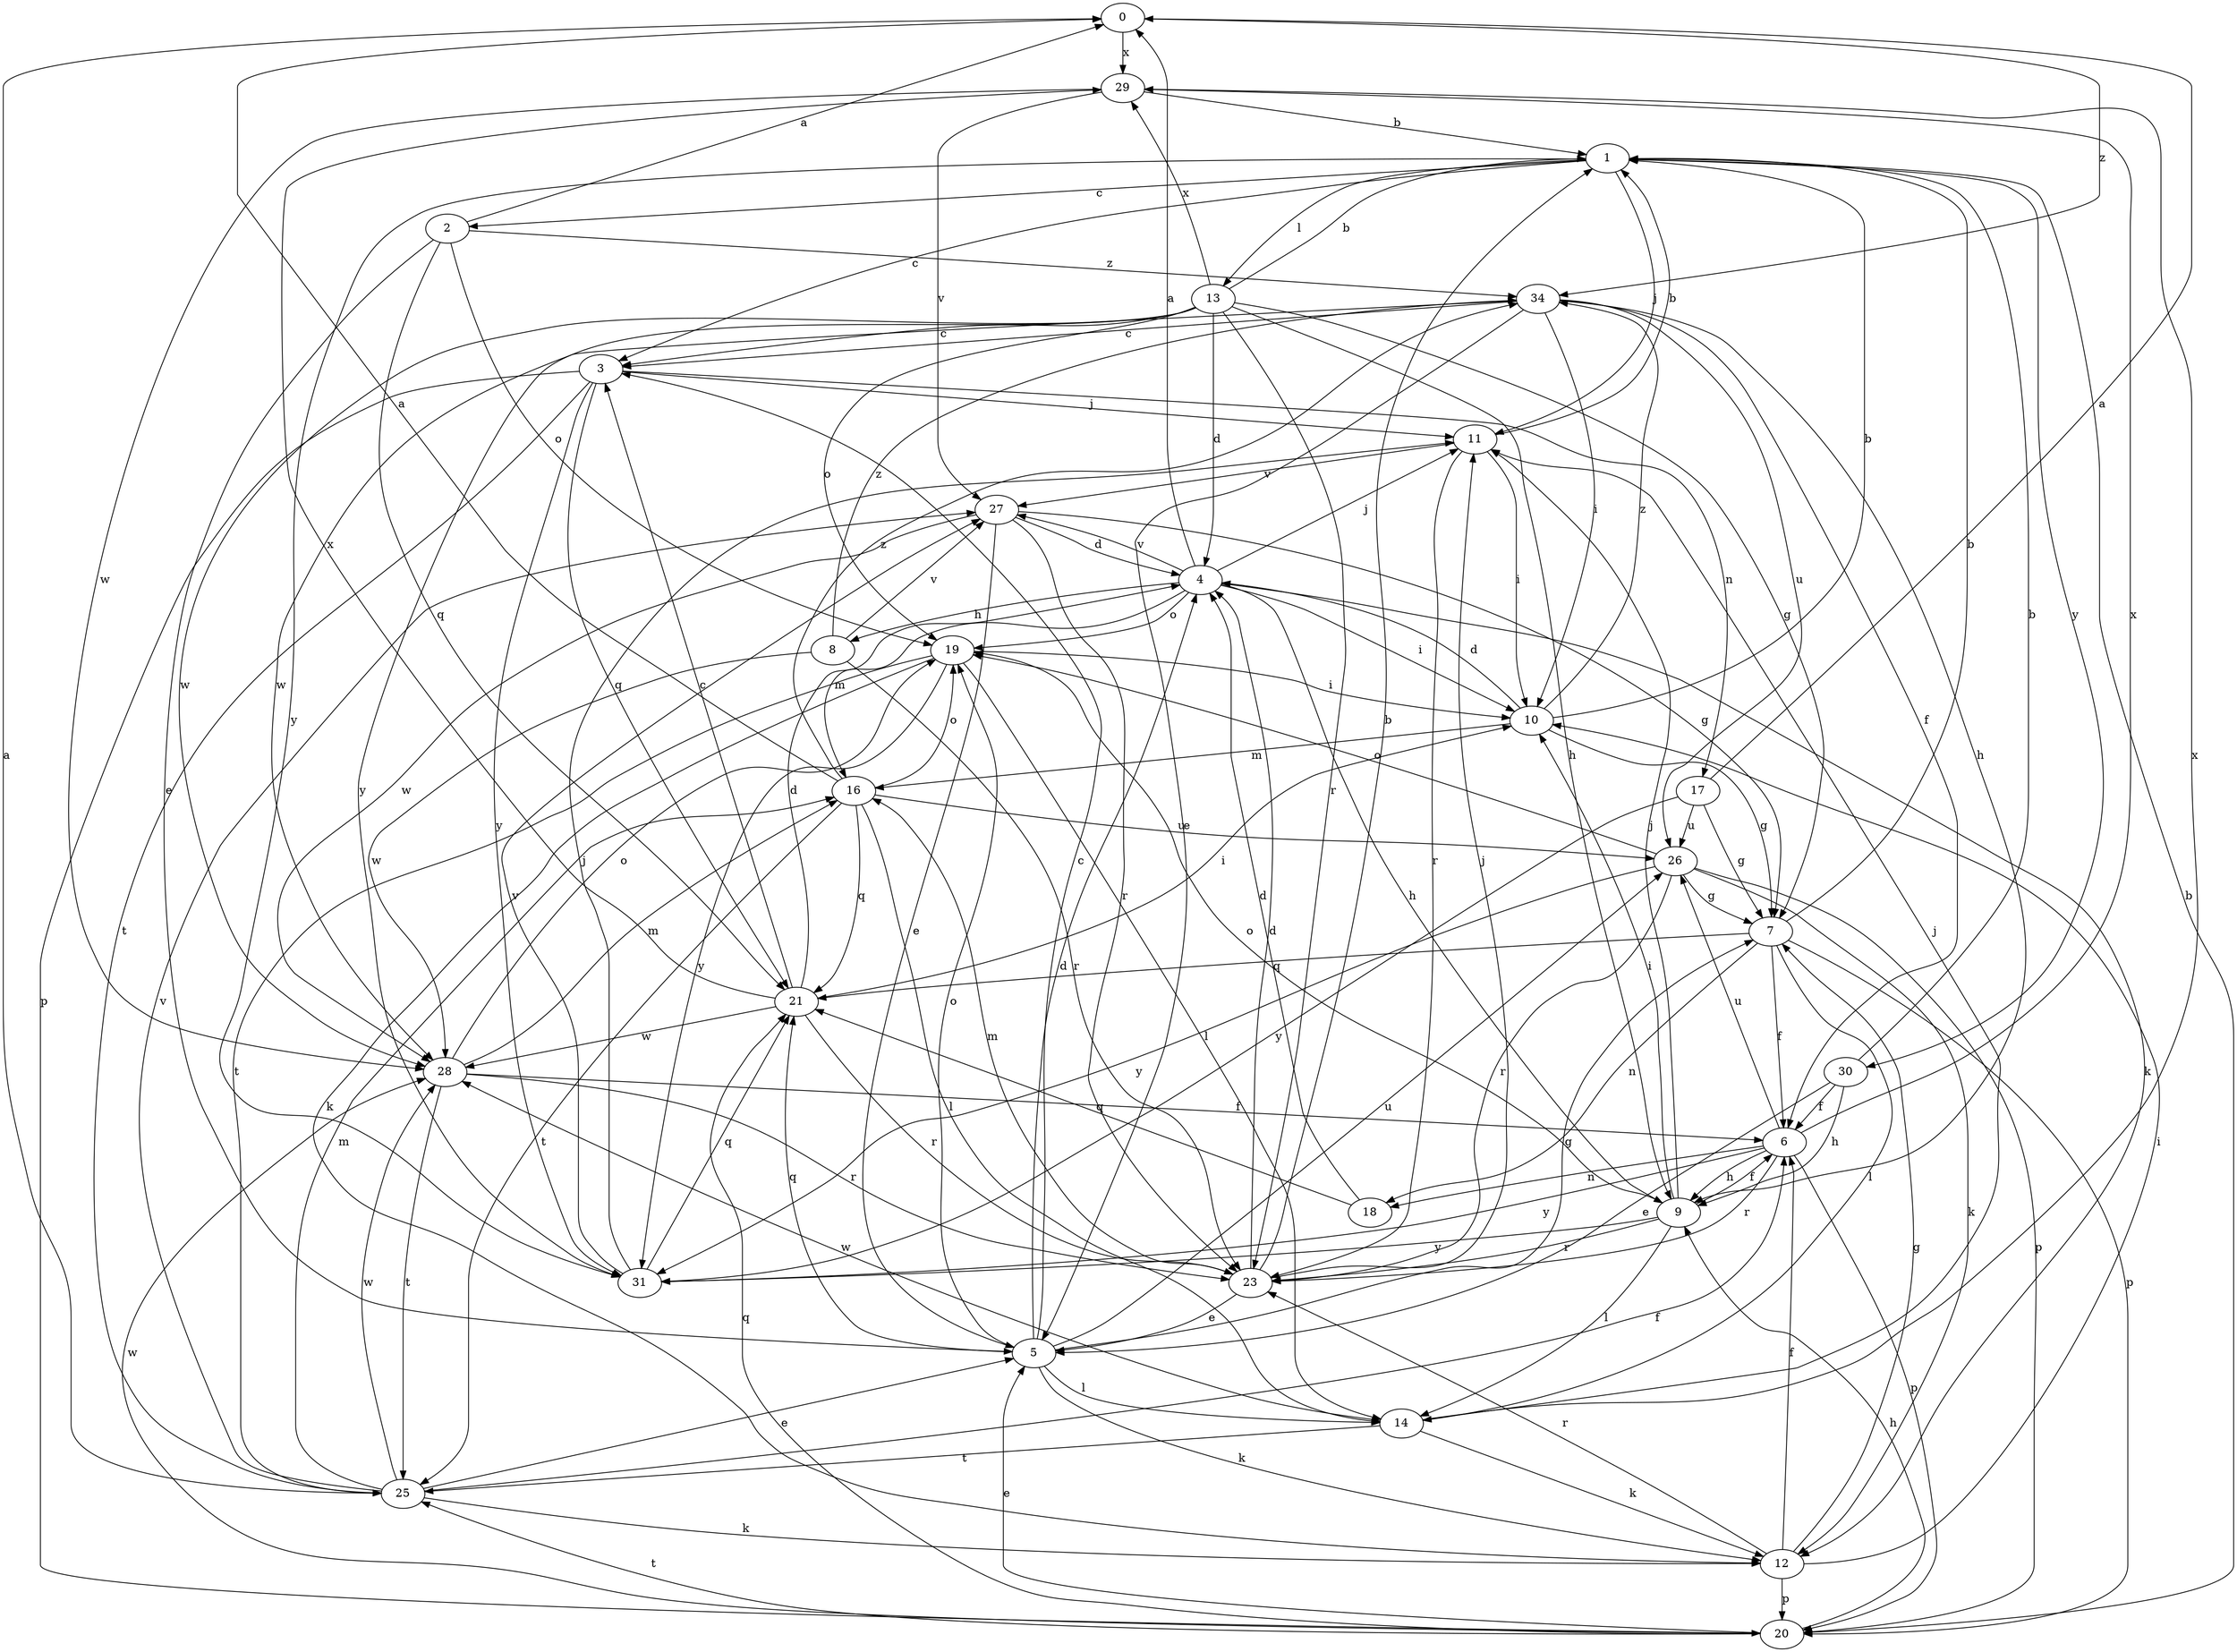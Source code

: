 strict digraph  {
0;
1;
2;
3;
4;
5;
6;
7;
8;
9;
10;
11;
12;
13;
14;
16;
17;
18;
19;
20;
21;
23;
25;
26;
27;
28;
29;
30;
31;
34;
0 -> 29  [label=x];
0 -> 34  [label=z];
1 -> 2  [label=c];
1 -> 3  [label=c];
1 -> 11  [label=j];
1 -> 13  [label=l];
1 -> 30  [label=y];
1 -> 31  [label=y];
2 -> 0  [label=a];
2 -> 5  [label=e];
2 -> 19  [label=o];
2 -> 21  [label=q];
2 -> 34  [label=z];
3 -> 11  [label=j];
3 -> 17  [label=n];
3 -> 20  [label=p];
3 -> 21  [label=q];
3 -> 25  [label=t];
3 -> 31  [label=y];
4 -> 0  [label=a];
4 -> 8  [label=h];
4 -> 9  [label=h];
4 -> 10  [label=i];
4 -> 11  [label=j];
4 -> 12  [label=k];
4 -> 16  [label=m];
4 -> 19  [label=o];
4 -> 27  [label=v];
5 -> 3  [label=c];
5 -> 4  [label=d];
5 -> 7  [label=g];
5 -> 12  [label=k];
5 -> 14  [label=l];
5 -> 19  [label=o];
5 -> 21  [label=q];
5 -> 26  [label=u];
6 -> 9  [label=h];
6 -> 18  [label=n];
6 -> 20  [label=p];
6 -> 23  [label=r];
6 -> 26  [label=u];
6 -> 29  [label=x];
6 -> 31  [label=y];
7 -> 1  [label=b];
7 -> 6  [label=f];
7 -> 14  [label=l];
7 -> 18  [label=n];
7 -> 20  [label=p];
7 -> 21  [label=q];
8 -> 23  [label=r];
8 -> 27  [label=v];
8 -> 28  [label=w];
8 -> 34  [label=z];
9 -> 6  [label=f];
9 -> 10  [label=i];
9 -> 11  [label=j];
9 -> 14  [label=l];
9 -> 19  [label=o];
9 -> 23  [label=r];
9 -> 31  [label=y];
10 -> 1  [label=b];
10 -> 4  [label=d];
10 -> 7  [label=g];
10 -> 16  [label=m];
10 -> 34  [label=z];
11 -> 1  [label=b];
11 -> 10  [label=i];
11 -> 23  [label=r];
11 -> 27  [label=v];
12 -> 6  [label=f];
12 -> 7  [label=g];
12 -> 10  [label=i];
12 -> 20  [label=p];
12 -> 23  [label=r];
13 -> 1  [label=b];
13 -> 3  [label=c];
13 -> 4  [label=d];
13 -> 7  [label=g];
13 -> 9  [label=h];
13 -> 19  [label=o];
13 -> 23  [label=r];
13 -> 28  [label=w];
13 -> 29  [label=x];
13 -> 31  [label=y];
14 -> 11  [label=j];
14 -> 12  [label=k];
14 -> 25  [label=t];
14 -> 28  [label=w];
14 -> 29  [label=x];
16 -> 0  [label=a];
16 -> 14  [label=l];
16 -> 19  [label=o];
16 -> 21  [label=q];
16 -> 25  [label=t];
16 -> 26  [label=u];
16 -> 34  [label=z];
17 -> 0  [label=a];
17 -> 7  [label=g];
17 -> 26  [label=u];
17 -> 31  [label=y];
18 -> 4  [label=d];
18 -> 21  [label=q];
19 -> 10  [label=i];
19 -> 12  [label=k];
19 -> 14  [label=l];
19 -> 25  [label=t];
19 -> 31  [label=y];
20 -> 1  [label=b];
20 -> 5  [label=e];
20 -> 9  [label=h];
20 -> 21  [label=q];
20 -> 25  [label=t];
20 -> 28  [label=w];
21 -> 3  [label=c];
21 -> 4  [label=d];
21 -> 10  [label=i];
21 -> 23  [label=r];
21 -> 28  [label=w];
21 -> 29  [label=x];
23 -> 1  [label=b];
23 -> 4  [label=d];
23 -> 5  [label=e];
23 -> 11  [label=j];
23 -> 16  [label=m];
25 -> 0  [label=a];
25 -> 5  [label=e];
25 -> 6  [label=f];
25 -> 12  [label=k];
25 -> 16  [label=m];
25 -> 27  [label=v];
25 -> 28  [label=w];
26 -> 7  [label=g];
26 -> 12  [label=k];
26 -> 19  [label=o];
26 -> 20  [label=p];
26 -> 23  [label=r];
26 -> 31  [label=y];
27 -> 4  [label=d];
27 -> 5  [label=e];
27 -> 7  [label=g];
27 -> 23  [label=r];
27 -> 28  [label=w];
28 -> 6  [label=f];
28 -> 16  [label=m];
28 -> 19  [label=o];
28 -> 23  [label=r];
28 -> 25  [label=t];
29 -> 1  [label=b];
29 -> 27  [label=v];
29 -> 28  [label=w];
30 -> 1  [label=b];
30 -> 5  [label=e];
30 -> 6  [label=f];
30 -> 9  [label=h];
31 -> 11  [label=j];
31 -> 21  [label=q];
31 -> 27  [label=v];
34 -> 3  [label=c];
34 -> 5  [label=e];
34 -> 6  [label=f];
34 -> 9  [label=h];
34 -> 10  [label=i];
34 -> 26  [label=u];
34 -> 28  [label=w];
}
